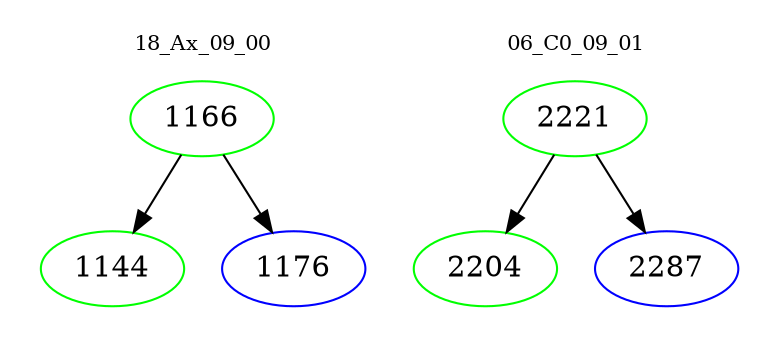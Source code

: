 digraph{
subgraph cluster_0 {
color = white
label = "18_Ax_09_00";
fontsize=10;
T0_1166 [label="1166", color="green"]
T0_1166 -> T0_1144 [color="black"]
T0_1144 [label="1144", color="green"]
T0_1166 -> T0_1176 [color="black"]
T0_1176 [label="1176", color="blue"]
}
subgraph cluster_1 {
color = white
label = "06_C0_09_01";
fontsize=10;
T1_2221 [label="2221", color="green"]
T1_2221 -> T1_2204 [color="black"]
T1_2204 [label="2204", color="green"]
T1_2221 -> T1_2287 [color="black"]
T1_2287 [label="2287", color="blue"]
}
}
